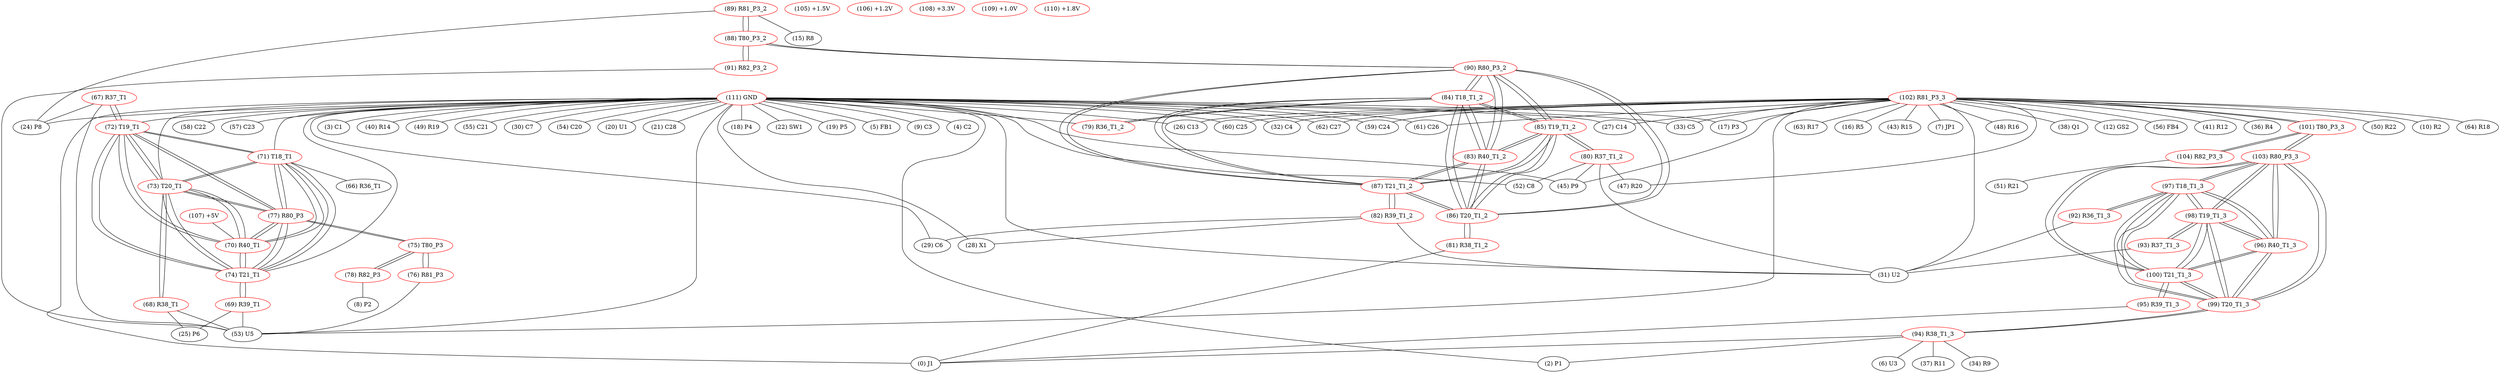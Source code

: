 graph {
	67 [label="(67) R37_T1" color=red]
	24 [label="(24) P8"]
	53 [label="(53) U5"]
	72 [label="(72) T19_T1"]
	68 [label="(68) R38_T1" color=red]
	53 [label="(53) U5"]
	25 [label="(25) P6"]
	73 [label="(73) T20_T1"]
	69 [label="(69) R39_T1" color=red]
	53 [label="(53) U5"]
	25 [label="(25) P6"]
	74 [label="(74) T21_T1"]
	70 [label="(70) R40_T1" color=red]
	77 [label="(77) R80_P3"]
	71 [label="(71) T18_T1"]
	74 [label="(74) T21_T1"]
	73 [label="(73) T20_T1"]
	72 [label="(72) T19_T1"]
	71 [label="(71) T18_T1" color=red]
	66 [label="(66) R36_T1"]
	77 [label="(77) R80_P3"]
	74 [label="(74) T21_T1"]
	73 [label="(73) T20_T1"]
	72 [label="(72) T19_T1"]
	70 [label="(70) R40_T1"]
	72 [label="(72) T19_T1" color=red]
	67 [label="(67) R37_T1"]
	77 [label="(77) R80_P3"]
	71 [label="(71) T18_T1"]
	74 [label="(74) T21_T1"]
	73 [label="(73) T20_T1"]
	70 [label="(70) R40_T1"]
	73 [label="(73) T20_T1" color=red]
	68 [label="(68) R38_T1"]
	77 [label="(77) R80_P3"]
	71 [label="(71) T18_T1"]
	74 [label="(74) T21_T1"]
	72 [label="(72) T19_T1"]
	70 [label="(70) R40_T1"]
	74 [label="(74) T21_T1" color=red]
	69 [label="(69) R39_T1"]
	77 [label="(77) R80_P3"]
	71 [label="(71) T18_T1"]
	73 [label="(73) T20_T1"]
	72 [label="(72) T19_T1"]
	70 [label="(70) R40_T1"]
	75 [label="(75) T80_P3" color=red]
	76 [label="(76) R81_P3"]
	78 [label="(78) R82_P3"]
	77 [label="(77) R80_P3"]
	76 [label="(76) R81_P3" color=red]
	53 [label="(53) U5"]
	75 [label="(75) T80_P3"]
	77 [label="(77) R80_P3" color=red]
	71 [label="(71) T18_T1"]
	74 [label="(74) T21_T1"]
	73 [label="(73) T20_T1"]
	72 [label="(72) T19_T1"]
	70 [label="(70) R40_T1"]
	75 [label="(75) T80_P3"]
	78 [label="(78) R82_P3" color=red]
	8 [label="(8) P2"]
	75 [label="(75) T80_P3"]
	79 [label="(79) R36_T1_2" color=red]
	84 [label="(84) T18_T1_2"]
	80 [label="(80) R37_T1_2" color=red]
	31 [label="(31) U2"]
	47 [label="(47) R20"]
	45 [label="(45) P9"]
	52 [label="(52) C8"]
	85 [label="(85) T19_T1_2"]
	81 [label="(81) R38_T1_2" color=red]
	0 [label="(0) J1"]
	86 [label="(86) T20_T1_2"]
	82 [label="(82) R39_T1_2" color=red]
	31 [label="(31) U2"]
	29 [label="(29) C6"]
	28 [label="(28) X1"]
	87 [label="(87) T21_T1_2"]
	83 [label="(83) R40_T1_2" color=red]
	90 [label="(90) R80_P3_2"]
	84 [label="(84) T18_T1_2"]
	87 [label="(87) T21_T1_2"]
	86 [label="(86) T20_T1_2"]
	85 [label="(85) T19_T1_2"]
	84 [label="(84) T18_T1_2" color=red]
	86 [label="(86) T20_T1_2"]
	85 [label="(85) T19_T1_2"]
	87 [label="(87) T21_T1_2"]
	79 [label="(79) R36_T1_2"]
	90 [label="(90) R80_P3_2"]
	83 [label="(83) R40_T1_2"]
	85 [label="(85) T19_T1_2" color=red]
	86 [label="(86) T20_T1_2"]
	84 [label="(84) T18_T1_2"]
	87 [label="(87) T21_T1_2"]
	80 [label="(80) R37_T1_2"]
	90 [label="(90) R80_P3_2"]
	83 [label="(83) R40_T1_2"]
	86 [label="(86) T20_T1_2" color=red]
	85 [label="(85) T19_T1_2"]
	84 [label="(84) T18_T1_2"]
	87 [label="(87) T21_T1_2"]
	81 [label="(81) R38_T1_2"]
	90 [label="(90) R80_P3_2"]
	83 [label="(83) R40_T1_2"]
	87 [label="(87) T21_T1_2" color=red]
	86 [label="(86) T20_T1_2"]
	85 [label="(85) T19_T1_2"]
	84 [label="(84) T18_T1_2"]
	82 [label="(82) R39_T1_2"]
	90 [label="(90) R80_P3_2"]
	83 [label="(83) R40_T1_2"]
	88 [label="(88) T80_P3_2" color=red]
	89 [label="(89) R81_P3_2"]
	91 [label="(91) R82_P3_2"]
	90 [label="(90) R80_P3_2"]
	89 [label="(89) R81_P3_2" color=red]
	15 [label="(15) R8"]
	24 [label="(24) P8"]
	88 [label="(88) T80_P3_2"]
	90 [label="(90) R80_P3_2" color=red]
	84 [label="(84) T18_T1_2"]
	87 [label="(87) T21_T1_2"]
	86 [label="(86) T20_T1_2"]
	85 [label="(85) T19_T1_2"]
	83 [label="(83) R40_T1_2"]
	88 [label="(88) T80_P3_2"]
	91 [label="(91) R82_P3_2" color=red]
	53 [label="(53) U5"]
	88 [label="(88) T80_P3_2"]
	92 [label="(92) R36_T1_3" color=red]
	31 [label="(31) U2"]
	97 [label="(97) T18_T1_3"]
	93 [label="(93) R37_T1_3" color=red]
	31 [label="(31) U2"]
	98 [label="(98) T19_T1_3"]
	94 [label="(94) R38_T1_3" color=red]
	0 [label="(0) J1"]
	37 [label="(37) R11"]
	34 [label="(34) R9"]
	2 [label="(2) P1"]
	6 [label="(6) U3"]
	99 [label="(99) T20_T1_3"]
	95 [label="(95) R39_T1_3" color=red]
	0 [label="(0) J1"]
	100 [label="(100) T21_T1_3"]
	96 [label="(96) R40_T1_3" color=red]
	103 [label="(103) R80_P3_3"]
	97 [label="(97) T18_T1_3"]
	100 [label="(100) T21_T1_3"]
	99 [label="(99) T20_T1_3"]
	98 [label="(98) T19_T1_3"]
	97 [label="(97) T18_T1_3" color=red]
	99 [label="(99) T20_T1_3"]
	98 [label="(98) T19_T1_3"]
	100 [label="(100) T21_T1_3"]
	92 [label="(92) R36_T1_3"]
	103 [label="(103) R80_P3_3"]
	96 [label="(96) R40_T1_3"]
	98 [label="(98) T19_T1_3" color=red]
	99 [label="(99) T20_T1_3"]
	97 [label="(97) T18_T1_3"]
	100 [label="(100) T21_T1_3"]
	93 [label="(93) R37_T1_3"]
	103 [label="(103) R80_P3_3"]
	96 [label="(96) R40_T1_3"]
	99 [label="(99) T20_T1_3" color=red]
	98 [label="(98) T19_T1_3"]
	97 [label="(97) T18_T1_3"]
	100 [label="(100) T21_T1_3"]
	94 [label="(94) R38_T1_3"]
	103 [label="(103) R80_P3_3"]
	96 [label="(96) R40_T1_3"]
	100 [label="(100) T21_T1_3" color=red]
	99 [label="(99) T20_T1_3"]
	98 [label="(98) T19_T1_3"]
	97 [label="(97) T18_T1_3"]
	95 [label="(95) R39_T1_3"]
	103 [label="(103) R80_P3_3"]
	96 [label="(96) R40_T1_3"]
	101 [label="(101) T80_P3_3" color=red]
	102 [label="(102) R81_P3_3"]
	104 [label="(104) R82_P3_3"]
	103 [label="(103) R80_P3_3"]
	102 [label="(102) R81_P3_3" color=red]
	50 [label="(50) R22"]
	10 [label="(10) R2"]
	53 [label="(53) U5"]
	59 [label="(59) C24"]
	62 [label="(62) C27"]
	64 [label="(64) R18"]
	63 [label="(63) R17"]
	60 [label="(60) C25"]
	16 [label="(16) R5"]
	61 [label="(61) C26"]
	31 [label="(31) U2"]
	33 [label="(33) C5"]
	43 [label="(43) R15"]
	17 [label="(17) P3"]
	47 [label="(47) R20"]
	7 [label="(7) JP1"]
	27 [label="(27) C14"]
	45 [label="(45) P9"]
	26 [label="(26) C13"]
	48 [label="(48) R16"]
	38 [label="(38) Q1"]
	12 [label="(12) GS2"]
	56 [label="(56) FB4"]
	41 [label="(41) R12"]
	36 [label="(36) R4"]
	32 [label="(32) C4"]
	101 [label="(101) T80_P3_3"]
	103 [label="(103) R80_P3_3" color=red]
	97 [label="(97) T18_T1_3"]
	100 [label="(100) T21_T1_3"]
	99 [label="(99) T20_T1_3"]
	98 [label="(98) T19_T1_3"]
	96 [label="(96) R40_T1_3"]
	101 [label="(101) T80_P3_3"]
	104 [label="(104) R82_P3_3" color=red]
	51 [label="(51) R21"]
	101 [label="(101) T80_P3_3"]
	105 [label="(105) +1.5V" color=red]
	106 [label="(106) +1.2V" color=red]
	107 [label="(107) +5V" color=red]
	70 [label="(70) R40_T1"]
	108 [label="(108) +3.3V" color=red]
	109 [label="(109) +1.0V" color=red]
	110 [label="(110) +1.8V" color=red]
	111 [label="(111) GND" color=red]
	5 [label="(5) FB1"]
	9 [label="(9) C3"]
	0 [label="(0) J1"]
	4 [label="(4) C2"]
	58 [label="(58) C22"]
	57 [label="(57) C23"]
	3 [label="(3) C1"]
	2 [label="(2) P1"]
	17 [label="(17) P3"]
	62 [label="(62) C27"]
	61 [label="(61) C26"]
	40 [label="(40) R14"]
	32 [label="(32) C4"]
	33 [label="(33) C5"]
	53 [label="(53) U5"]
	59 [label="(59) C24"]
	49 [label="(49) R19"]
	52 [label="(52) C8"]
	45 [label="(45) P9"]
	55 [label="(55) C21"]
	28 [label="(28) X1"]
	60 [label="(60) C25"]
	29 [label="(29) C6"]
	30 [label="(30) C7"]
	54 [label="(54) C20"]
	27 [label="(27) C14"]
	26 [label="(26) C13"]
	31 [label="(31) U2"]
	20 [label="(20) U1"]
	24 [label="(24) P8"]
	21 [label="(21) C28"]
	18 [label="(18) P4"]
	22 [label="(22) SW1"]
	19 [label="(19) P5"]
	79 [label="(79) R36_T1_2"]
	73 [label="(73) T20_T1"]
	72 [label="(72) T19_T1"]
	71 [label="(71) T18_T1"]
	74 [label="(74) T21_T1"]
	67 -- 24
	67 -- 53
	67 -- 72
	68 -- 53
	68 -- 25
	68 -- 73
	69 -- 53
	69 -- 25
	69 -- 74
	70 -- 77
	70 -- 71
	70 -- 74
	70 -- 73
	70 -- 72
	71 -- 66
	71 -- 77
	71 -- 74
	71 -- 73
	71 -- 72
	71 -- 70
	72 -- 67
	72 -- 77
	72 -- 71
	72 -- 74
	72 -- 73
	72 -- 70
	73 -- 68
	73 -- 77
	73 -- 71
	73 -- 74
	73 -- 72
	73 -- 70
	74 -- 69
	74 -- 77
	74 -- 71
	74 -- 73
	74 -- 72
	74 -- 70
	75 -- 76
	75 -- 78
	75 -- 77
	76 -- 53
	76 -- 75
	77 -- 71
	77 -- 74
	77 -- 73
	77 -- 72
	77 -- 70
	77 -- 75
	78 -- 8
	78 -- 75
	79 -- 84
	80 -- 31
	80 -- 47
	80 -- 45
	80 -- 52
	80 -- 85
	81 -- 0
	81 -- 86
	82 -- 31
	82 -- 29
	82 -- 28
	82 -- 87
	83 -- 90
	83 -- 84
	83 -- 87
	83 -- 86
	83 -- 85
	84 -- 86
	84 -- 85
	84 -- 87
	84 -- 79
	84 -- 90
	84 -- 83
	85 -- 86
	85 -- 84
	85 -- 87
	85 -- 80
	85 -- 90
	85 -- 83
	86 -- 85
	86 -- 84
	86 -- 87
	86 -- 81
	86 -- 90
	86 -- 83
	87 -- 86
	87 -- 85
	87 -- 84
	87 -- 82
	87 -- 90
	87 -- 83
	88 -- 89
	88 -- 91
	88 -- 90
	89 -- 15
	89 -- 24
	89 -- 88
	90 -- 84
	90 -- 87
	90 -- 86
	90 -- 85
	90 -- 83
	90 -- 88
	91 -- 53
	91 -- 88
	92 -- 31
	92 -- 97
	93 -- 31
	93 -- 98
	94 -- 0
	94 -- 37
	94 -- 34
	94 -- 2
	94 -- 6
	94 -- 99
	95 -- 0
	95 -- 100
	96 -- 103
	96 -- 97
	96 -- 100
	96 -- 99
	96 -- 98
	97 -- 99
	97 -- 98
	97 -- 100
	97 -- 92
	97 -- 103
	97 -- 96
	98 -- 99
	98 -- 97
	98 -- 100
	98 -- 93
	98 -- 103
	98 -- 96
	99 -- 98
	99 -- 97
	99 -- 100
	99 -- 94
	99 -- 103
	99 -- 96
	100 -- 99
	100 -- 98
	100 -- 97
	100 -- 95
	100 -- 103
	100 -- 96
	101 -- 102
	101 -- 104
	101 -- 103
	102 -- 50
	102 -- 10
	102 -- 53
	102 -- 59
	102 -- 62
	102 -- 64
	102 -- 63
	102 -- 60
	102 -- 16
	102 -- 61
	102 -- 31
	102 -- 33
	102 -- 43
	102 -- 17
	102 -- 47
	102 -- 7
	102 -- 27
	102 -- 45
	102 -- 26
	102 -- 48
	102 -- 38
	102 -- 12
	102 -- 56
	102 -- 41
	102 -- 36
	102 -- 32
	102 -- 101
	103 -- 97
	103 -- 100
	103 -- 99
	103 -- 98
	103 -- 96
	103 -- 101
	104 -- 51
	104 -- 101
	107 -- 70
	111 -- 5
	111 -- 9
	111 -- 0
	111 -- 4
	111 -- 58
	111 -- 57
	111 -- 3
	111 -- 2
	111 -- 17
	111 -- 62
	111 -- 61
	111 -- 40
	111 -- 32
	111 -- 33
	111 -- 53
	111 -- 59
	111 -- 49
	111 -- 52
	111 -- 45
	111 -- 55
	111 -- 28
	111 -- 60
	111 -- 29
	111 -- 30
	111 -- 54
	111 -- 27
	111 -- 26
	111 -- 31
	111 -- 20
	111 -- 24
	111 -- 21
	111 -- 18
	111 -- 22
	111 -- 19
	111 -- 79
	111 -- 73
	111 -- 72
	111 -- 71
	111 -- 74
}